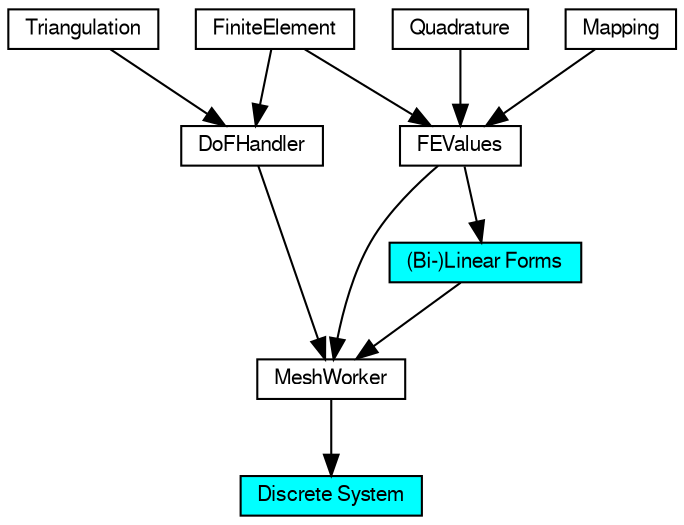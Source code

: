 digraph G
{
  graph[rankdir="TB",aspect=1.5,bgcolor="transparent"];
  
  edge [fontname="FreeSans",fontsize=10,labelfontname="FreeSans",labelfontsize=10];
  node [fontname="FreeSans",fontsize=10,shape=record];
  FE [label="FiniteElement",height=0.2,width=0.4,color="black", fillcolor="white", style="filled"];
  Tria [label="Triangulation",height=0.2,width=0.4,color="black", fillcolor="white", style="filled"];
  DoFHandler [label="DoFHandler",height=0.2,width=0.4,color="black", fillcolor="white", style="filled"];
  Quadrature [label="Quadrature",height=0.2,width=0.4,color="black", fillcolor="white", style="filled"];
  Mapping [label="Mapping",height=0.2,width=0.4,color="black", fillcolor="white", style="filled"];
  FEValues [label="FEValues",height=0.2,width=0.4,color="black", fillcolor="white", style="filled"];
  MeshWorker [label="MeshWorker",height=0.2,width=0.4,color="black", fillcolor="white", style="filled"];
  Forms [label="(Bi-)Linear Forms",height=0.2,width=0.4,color="black", fillcolor="cyan", style="filled"];
  Linear [label="Discrete System",height=0.2,width=0.4,color="black", fillcolor="cyan", style="filled"];
#  LinearSolver [label="Solver",height=0.2,width=0.4,color="black", fillcolor="white", style="filled"];
#  Output [label="Output",height=0.2,width=0.4,color="black", fillcolor="white", style="filled"];

  Tria -> DoFHandler [color="black",fontsize=10,style="solid",fontname="FreeSans"];
  FE -> DoFHandler [color="black",fontsize=10,style="solid",fontname="FreeSans"];
  FE -> FEValues [color="black",fontsize=10,style="solid",fontname="FreeSans"];
  Mapping -> FEValues [color="black",fontsize=10,style="solid",fontname="FreeSans"];
  Quadrature -> FEValues [color="black",fontsize=10,style="solid",fontname="FreeSans"];
  FEValues -> MeshWorker [color="black",fontsize=10,style="solid",fontname="FreeSans"];
  FEValues -> Forms [color="black",fontsize=10,style="solid",fontname="FreeSans"];
  Forms -> MeshWorker [color="black",fontsize=10,style="solid",fontname="FreeSans"];
  DoFHandler -> MeshWorker [color="black",fontsize=10,style="solid",fontname="FreeSans"];
  MeshWorker -> Linear [color="black",fontsize=10,style="solid",fontname="FreeSans"];
#  Linear -> LinearSolver [color="black",fontsize=10,style="solid",fontname="FreeSans"];
#  LinearSolver -> Output [color="black",fontsize=10,style="solid",fontname="FreeSans"];
}
